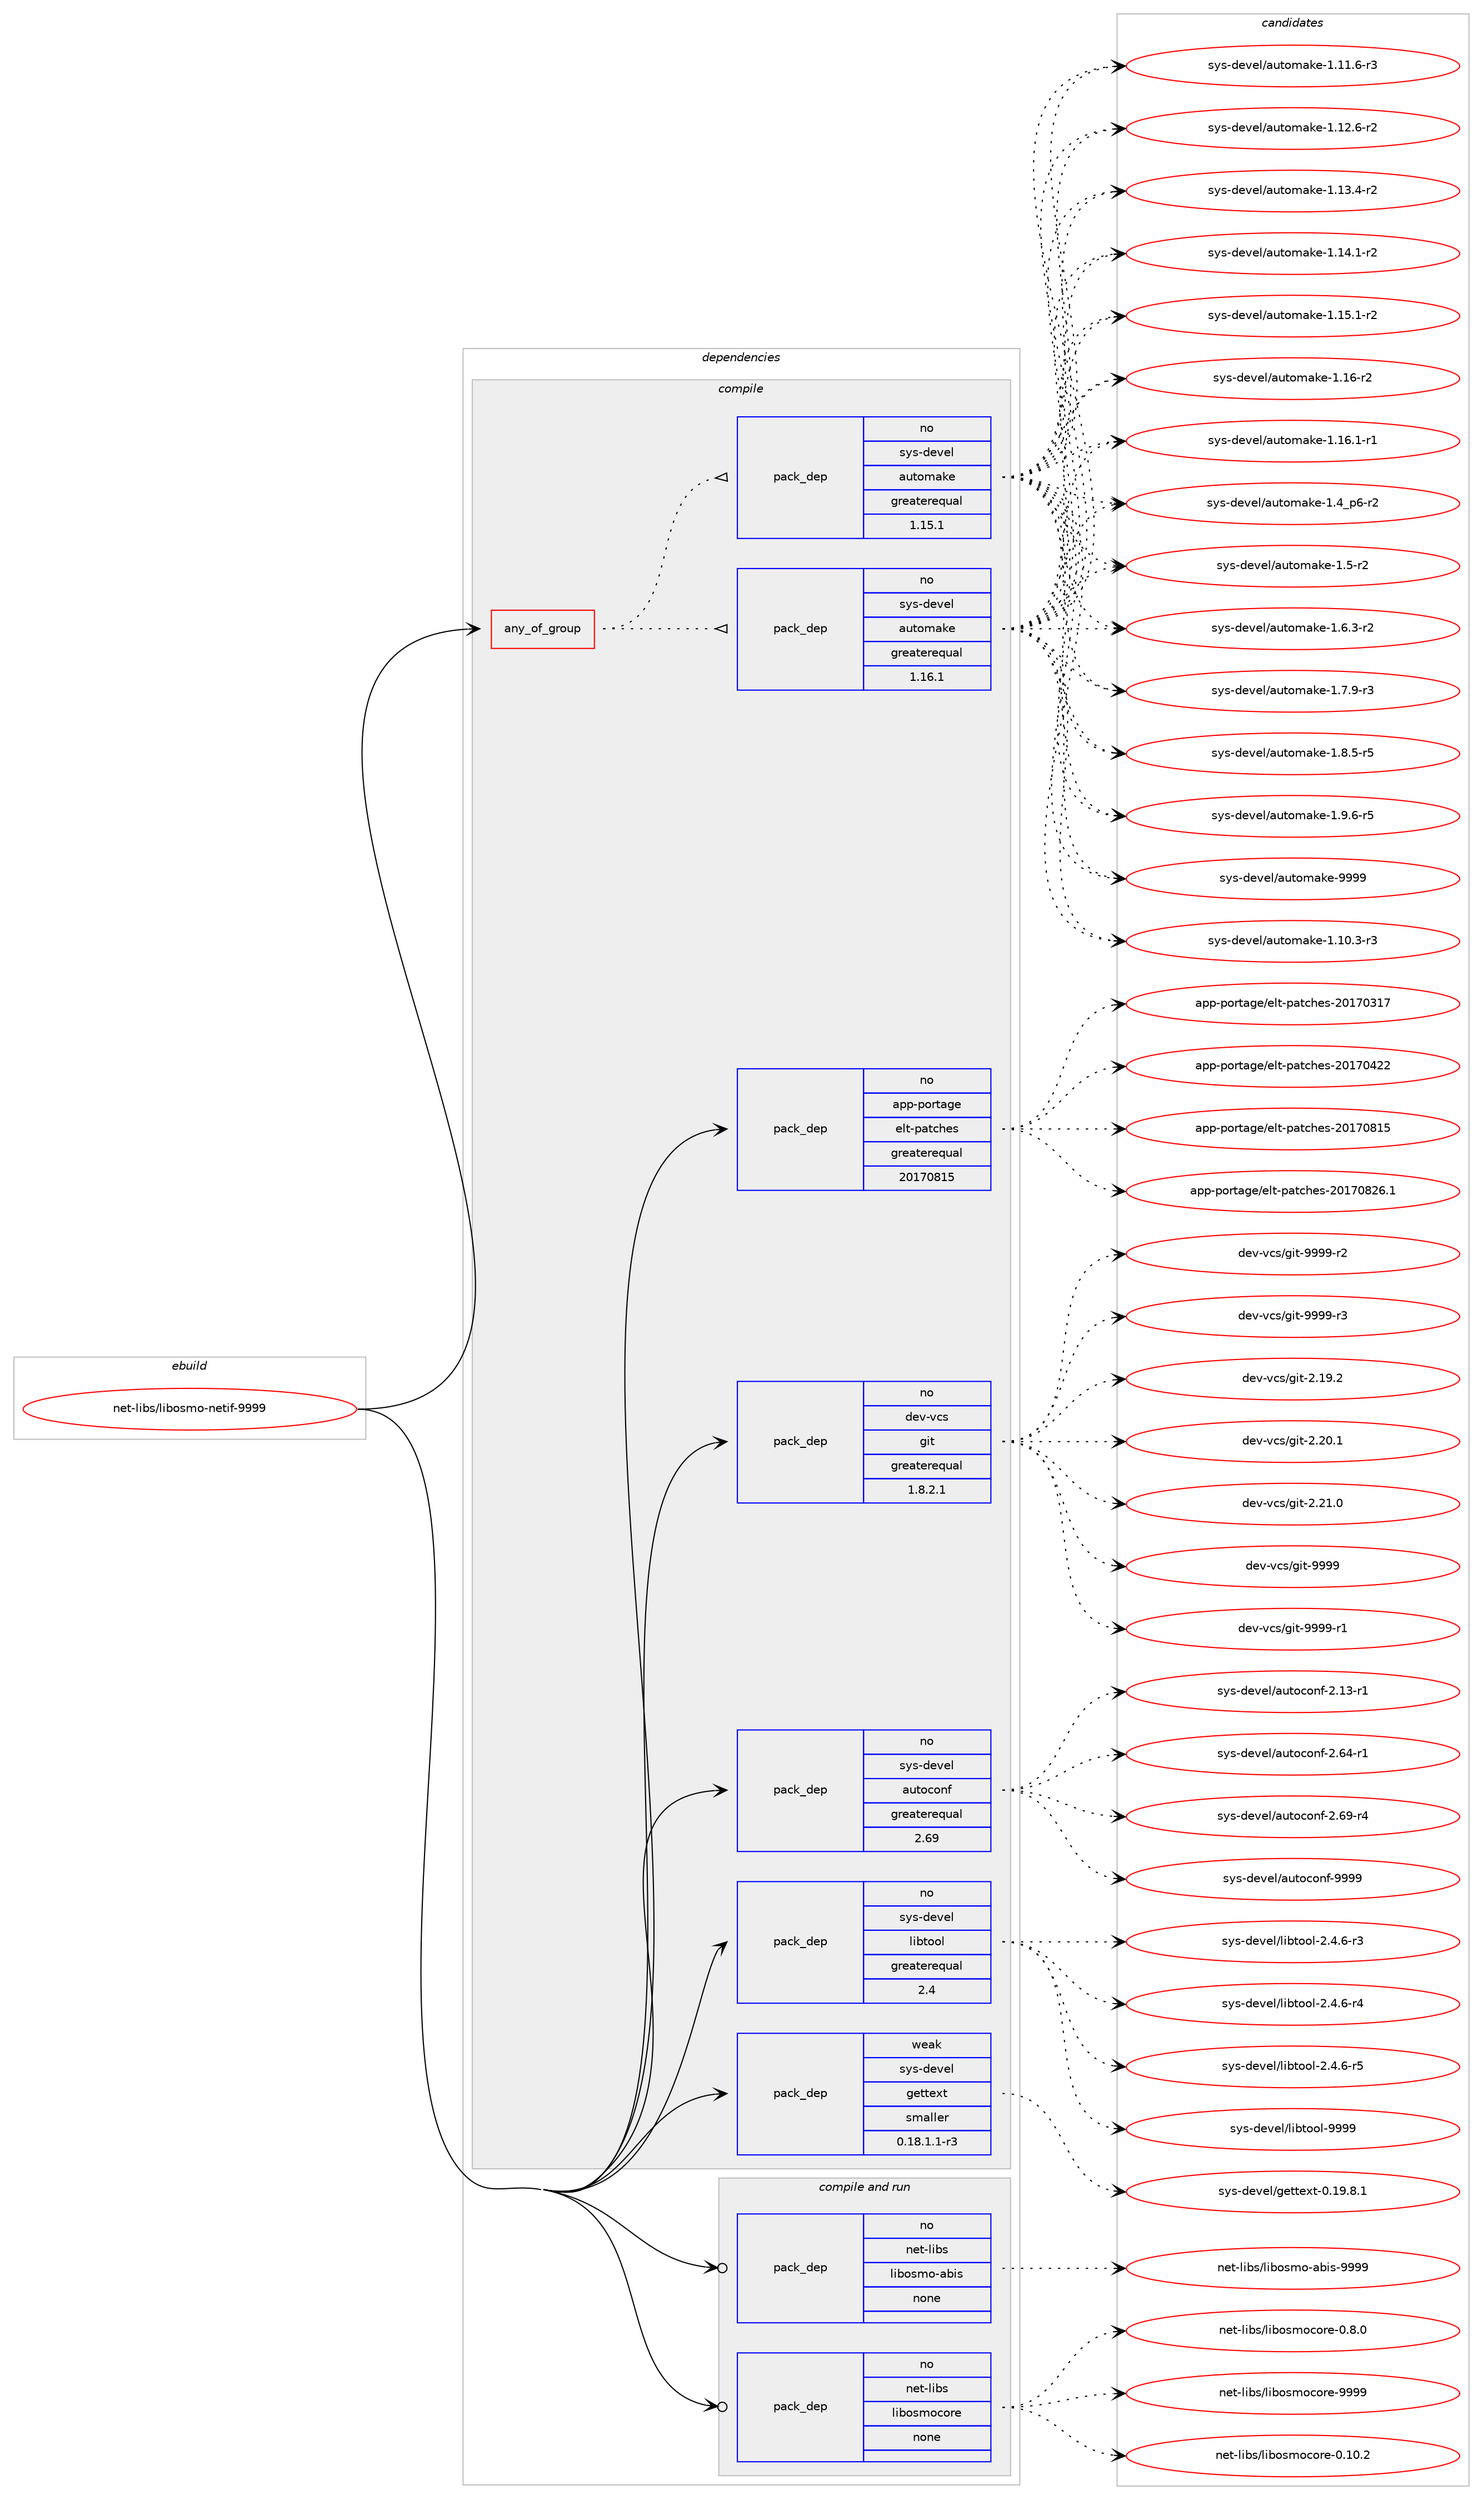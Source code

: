 digraph prolog {

# *************
# Graph options
# *************

newrank=true;
concentrate=true;
compound=true;
graph [rankdir=LR,fontname=Helvetica,fontsize=10,ranksep=1.5];#, ranksep=2.5, nodesep=0.2];
edge  [arrowhead=vee];
node  [fontname=Helvetica,fontsize=10];

# **********
# The ebuild
# **********

subgraph cluster_leftcol {
color=gray;
rank=same;
label=<<i>ebuild</i>>;
id [label="net-libs/libosmo-netif-9999", color=red, width=4, href="../net-libs/libosmo-netif-9999.svg"];
}

# ****************
# The dependencies
# ****************

subgraph cluster_midcol {
color=gray;
label=<<i>dependencies</i>>;
subgraph cluster_compile {
fillcolor="#eeeeee";
style=filled;
label=<<i>compile</i>>;
subgraph any26153 {
dependency1660146 [label=<<TABLE BORDER="0" CELLBORDER="1" CELLSPACING="0" CELLPADDING="4"><TR><TD CELLPADDING="10">any_of_group</TD></TR></TABLE>>, shape=none, color=red];subgraph pack1186939 {
dependency1660147 [label=<<TABLE BORDER="0" CELLBORDER="1" CELLSPACING="0" CELLPADDING="4" WIDTH="220"><TR><TD ROWSPAN="6" CELLPADDING="30">pack_dep</TD></TR><TR><TD WIDTH="110">no</TD></TR><TR><TD>sys-devel</TD></TR><TR><TD>automake</TD></TR><TR><TD>greaterequal</TD></TR><TR><TD>1.16.1</TD></TR></TABLE>>, shape=none, color=blue];
}
dependency1660146:e -> dependency1660147:w [weight=20,style="dotted",arrowhead="oinv"];
subgraph pack1186940 {
dependency1660148 [label=<<TABLE BORDER="0" CELLBORDER="1" CELLSPACING="0" CELLPADDING="4" WIDTH="220"><TR><TD ROWSPAN="6" CELLPADDING="30">pack_dep</TD></TR><TR><TD WIDTH="110">no</TD></TR><TR><TD>sys-devel</TD></TR><TR><TD>automake</TD></TR><TR><TD>greaterequal</TD></TR><TR><TD>1.15.1</TD></TR></TABLE>>, shape=none, color=blue];
}
dependency1660146:e -> dependency1660148:w [weight=20,style="dotted",arrowhead="oinv"];
}
id:e -> dependency1660146:w [weight=20,style="solid",arrowhead="vee"];
subgraph pack1186941 {
dependency1660149 [label=<<TABLE BORDER="0" CELLBORDER="1" CELLSPACING="0" CELLPADDING="4" WIDTH="220"><TR><TD ROWSPAN="6" CELLPADDING="30">pack_dep</TD></TR><TR><TD WIDTH="110">no</TD></TR><TR><TD>app-portage</TD></TR><TR><TD>elt-patches</TD></TR><TR><TD>greaterequal</TD></TR><TR><TD>20170815</TD></TR></TABLE>>, shape=none, color=blue];
}
id:e -> dependency1660149:w [weight=20,style="solid",arrowhead="vee"];
subgraph pack1186942 {
dependency1660150 [label=<<TABLE BORDER="0" CELLBORDER="1" CELLSPACING="0" CELLPADDING="4" WIDTH="220"><TR><TD ROWSPAN="6" CELLPADDING="30">pack_dep</TD></TR><TR><TD WIDTH="110">no</TD></TR><TR><TD>dev-vcs</TD></TR><TR><TD>git</TD></TR><TR><TD>greaterequal</TD></TR><TR><TD>1.8.2.1</TD></TR></TABLE>>, shape=none, color=blue];
}
id:e -> dependency1660150:w [weight=20,style="solid",arrowhead="vee"];
subgraph pack1186943 {
dependency1660151 [label=<<TABLE BORDER="0" CELLBORDER="1" CELLSPACING="0" CELLPADDING="4" WIDTH="220"><TR><TD ROWSPAN="6" CELLPADDING="30">pack_dep</TD></TR><TR><TD WIDTH="110">no</TD></TR><TR><TD>sys-devel</TD></TR><TR><TD>autoconf</TD></TR><TR><TD>greaterequal</TD></TR><TR><TD>2.69</TD></TR></TABLE>>, shape=none, color=blue];
}
id:e -> dependency1660151:w [weight=20,style="solid",arrowhead="vee"];
subgraph pack1186944 {
dependency1660152 [label=<<TABLE BORDER="0" CELLBORDER="1" CELLSPACING="0" CELLPADDING="4" WIDTH="220"><TR><TD ROWSPAN="6" CELLPADDING="30">pack_dep</TD></TR><TR><TD WIDTH="110">no</TD></TR><TR><TD>sys-devel</TD></TR><TR><TD>libtool</TD></TR><TR><TD>greaterequal</TD></TR><TR><TD>2.4</TD></TR></TABLE>>, shape=none, color=blue];
}
id:e -> dependency1660152:w [weight=20,style="solid",arrowhead="vee"];
subgraph pack1186945 {
dependency1660153 [label=<<TABLE BORDER="0" CELLBORDER="1" CELLSPACING="0" CELLPADDING="4" WIDTH="220"><TR><TD ROWSPAN="6" CELLPADDING="30">pack_dep</TD></TR><TR><TD WIDTH="110">weak</TD></TR><TR><TD>sys-devel</TD></TR><TR><TD>gettext</TD></TR><TR><TD>smaller</TD></TR><TR><TD>0.18.1.1-r3</TD></TR></TABLE>>, shape=none, color=blue];
}
id:e -> dependency1660153:w [weight=20,style="solid",arrowhead="vee"];
}
subgraph cluster_compileandrun {
fillcolor="#eeeeee";
style=filled;
label=<<i>compile and run</i>>;
subgraph pack1186946 {
dependency1660154 [label=<<TABLE BORDER="0" CELLBORDER="1" CELLSPACING="0" CELLPADDING="4" WIDTH="220"><TR><TD ROWSPAN="6" CELLPADDING="30">pack_dep</TD></TR><TR><TD WIDTH="110">no</TD></TR><TR><TD>net-libs</TD></TR><TR><TD>libosmo-abis</TD></TR><TR><TD>none</TD></TR><TR><TD></TD></TR></TABLE>>, shape=none, color=blue];
}
id:e -> dependency1660154:w [weight=20,style="solid",arrowhead="odotvee"];
subgraph pack1186947 {
dependency1660155 [label=<<TABLE BORDER="0" CELLBORDER="1" CELLSPACING="0" CELLPADDING="4" WIDTH="220"><TR><TD ROWSPAN="6" CELLPADDING="30">pack_dep</TD></TR><TR><TD WIDTH="110">no</TD></TR><TR><TD>net-libs</TD></TR><TR><TD>libosmocore</TD></TR><TR><TD>none</TD></TR><TR><TD></TD></TR></TABLE>>, shape=none, color=blue];
}
id:e -> dependency1660155:w [weight=20,style="solid",arrowhead="odotvee"];
}
subgraph cluster_run {
fillcolor="#eeeeee";
style=filled;
label=<<i>run</i>>;
}
}

# **************
# The candidates
# **************

subgraph cluster_choices {
rank=same;
color=gray;
label=<<i>candidates</i>>;

subgraph choice1186939 {
color=black;
nodesep=1;
choice11512111545100101118101108479711711611110997107101454946494846514511451 [label="sys-devel/automake-1.10.3-r3", color=red, width=4,href="../sys-devel/automake-1.10.3-r3.svg"];
choice11512111545100101118101108479711711611110997107101454946494946544511451 [label="sys-devel/automake-1.11.6-r3", color=red, width=4,href="../sys-devel/automake-1.11.6-r3.svg"];
choice11512111545100101118101108479711711611110997107101454946495046544511450 [label="sys-devel/automake-1.12.6-r2", color=red, width=4,href="../sys-devel/automake-1.12.6-r2.svg"];
choice11512111545100101118101108479711711611110997107101454946495146524511450 [label="sys-devel/automake-1.13.4-r2", color=red, width=4,href="../sys-devel/automake-1.13.4-r2.svg"];
choice11512111545100101118101108479711711611110997107101454946495246494511450 [label="sys-devel/automake-1.14.1-r2", color=red, width=4,href="../sys-devel/automake-1.14.1-r2.svg"];
choice11512111545100101118101108479711711611110997107101454946495346494511450 [label="sys-devel/automake-1.15.1-r2", color=red, width=4,href="../sys-devel/automake-1.15.1-r2.svg"];
choice1151211154510010111810110847971171161111099710710145494649544511450 [label="sys-devel/automake-1.16-r2", color=red, width=4,href="../sys-devel/automake-1.16-r2.svg"];
choice11512111545100101118101108479711711611110997107101454946495446494511449 [label="sys-devel/automake-1.16.1-r1", color=red, width=4,href="../sys-devel/automake-1.16.1-r1.svg"];
choice115121115451001011181011084797117116111109971071014549465295112544511450 [label="sys-devel/automake-1.4_p6-r2", color=red, width=4,href="../sys-devel/automake-1.4_p6-r2.svg"];
choice11512111545100101118101108479711711611110997107101454946534511450 [label="sys-devel/automake-1.5-r2", color=red, width=4,href="../sys-devel/automake-1.5-r2.svg"];
choice115121115451001011181011084797117116111109971071014549465446514511450 [label="sys-devel/automake-1.6.3-r2", color=red, width=4,href="../sys-devel/automake-1.6.3-r2.svg"];
choice115121115451001011181011084797117116111109971071014549465546574511451 [label="sys-devel/automake-1.7.9-r3", color=red, width=4,href="../sys-devel/automake-1.7.9-r3.svg"];
choice115121115451001011181011084797117116111109971071014549465646534511453 [label="sys-devel/automake-1.8.5-r5", color=red, width=4,href="../sys-devel/automake-1.8.5-r5.svg"];
choice115121115451001011181011084797117116111109971071014549465746544511453 [label="sys-devel/automake-1.9.6-r5", color=red, width=4,href="../sys-devel/automake-1.9.6-r5.svg"];
choice115121115451001011181011084797117116111109971071014557575757 [label="sys-devel/automake-9999", color=red, width=4,href="../sys-devel/automake-9999.svg"];
dependency1660147:e -> choice11512111545100101118101108479711711611110997107101454946494846514511451:w [style=dotted,weight="100"];
dependency1660147:e -> choice11512111545100101118101108479711711611110997107101454946494946544511451:w [style=dotted,weight="100"];
dependency1660147:e -> choice11512111545100101118101108479711711611110997107101454946495046544511450:w [style=dotted,weight="100"];
dependency1660147:e -> choice11512111545100101118101108479711711611110997107101454946495146524511450:w [style=dotted,weight="100"];
dependency1660147:e -> choice11512111545100101118101108479711711611110997107101454946495246494511450:w [style=dotted,weight="100"];
dependency1660147:e -> choice11512111545100101118101108479711711611110997107101454946495346494511450:w [style=dotted,weight="100"];
dependency1660147:e -> choice1151211154510010111810110847971171161111099710710145494649544511450:w [style=dotted,weight="100"];
dependency1660147:e -> choice11512111545100101118101108479711711611110997107101454946495446494511449:w [style=dotted,weight="100"];
dependency1660147:e -> choice115121115451001011181011084797117116111109971071014549465295112544511450:w [style=dotted,weight="100"];
dependency1660147:e -> choice11512111545100101118101108479711711611110997107101454946534511450:w [style=dotted,weight="100"];
dependency1660147:e -> choice115121115451001011181011084797117116111109971071014549465446514511450:w [style=dotted,weight="100"];
dependency1660147:e -> choice115121115451001011181011084797117116111109971071014549465546574511451:w [style=dotted,weight="100"];
dependency1660147:e -> choice115121115451001011181011084797117116111109971071014549465646534511453:w [style=dotted,weight="100"];
dependency1660147:e -> choice115121115451001011181011084797117116111109971071014549465746544511453:w [style=dotted,weight="100"];
dependency1660147:e -> choice115121115451001011181011084797117116111109971071014557575757:w [style=dotted,weight="100"];
}
subgraph choice1186940 {
color=black;
nodesep=1;
choice11512111545100101118101108479711711611110997107101454946494846514511451 [label="sys-devel/automake-1.10.3-r3", color=red, width=4,href="../sys-devel/automake-1.10.3-r3.svg"];
choice11512111545100101118101108479711711611110997107101454946494946544511451 [label="sys-devel/automake-1.11.6-r3", color=red, width=4,href="../sys-devel/automake-1.11.6-r3.svg"];
choice11512111545100101118101108479711711611110997107101454946495046544511450 [label="sys-devel/automake-1.12.6-r2", color=red, width=4,href="../sys-devel/automake-1.12.6-r2.svg"];
choice11512111545100101118101108479711711611110997107101454946495146524511450 [label="sys-devel/automake-1.13.4-r2", color=red, width=4,href="../sys-devel/automake-1.13.4-r2.svg"];
choice11512111545100101118101108479711711611110997107101454946495246494511450 [label="sys-devel/automake-1.14.1-r2", color=red, width=4,href="../sys-devel/automake-1.14.1-r2.svg"];
choice11512111545100101118101108479711711611110997107101454946495346494511450 [label="sys-devel/automake-1.15.1-r2", color=red, width=4,href="../sys-devel/automake-1.15.1-r2.svg"];
choice1151211154510010111810110847971171161111099710710145494649544511450 [label="sys-devel/automake-1.16-r2", color=red, width=4,href="../sys-devel/automake-1.16-r2.svg"];
choice11512111545100101118101108479711711611110997107101454946495446494511449 [label="sys-devel/automake-1.16.1-r1", color=red, width=4,href="../sys-devel/automake-1.16.1-r1.svg"];
choice115121115451001011181011084797117116111109971071014549465295112544511450 [label="sys-devel/automake-1.4_p6-r2", color=red, width=4,href="../sys-devel/automake-1.4_p6-r2.svg"];
choice11512111545100101118101108479711711611110997107101454946534511450 [label="sys-devel/automake-1.5-r2", color=red, width=4,href="../sys-devel/automake-1.5-r2.svg"];
choice115121115451001011181011084797117116111109971071014549465446514511450 [label="sys-devel/automake-1.6.3-r2", color=red, width=4,href="../sys-devel/automake-1.6.3-r2.svg"];
choice115121115451001011181011084797117116111109971071014549465546574511451 [label="sys-devel/automake-1.7.9-r3", color=red, width=4,href="../sys-devel/automake-1.7.9-r3.svg"];
choice115121115451001011181011084797117116111109971071014549465646534511453 [label="sys-devel/automake-1.8.5-r5", color=red, width=4,href="../sys-devel/automake-1.8.5-r5.svg"];
choice115121115451001011181011084797117116111109971071014549465746544511453 [label="sys-devel/automake-1.9.6-r5", color=red, width=4,href="../sys-devel/automake-1.9.6-r5.svg"];
choice115121115451001011181011084797117116111109971071014557575757 [label="sys-devel/automake-9999", color=red, width=4,href="../sys-devel/automake-9999.svg"];
dependency1660148:e -> choice11512111545100101118101108479711711611110997107101454946494846514511451:w [style=dotted,weight="100"];
dependency1660148:e -> choice11512111545100101118101108479711711611110997107101454946494946544511451:w [style=dotted,weight="100"];
dependency1660148:e -> choice11512111545100101118101108479711711611110997107101454946495046544511450:w [style=dotted,weight="100"];
dependency1660148:e -> choice11512111545100101118101108479711711611110997107101454946495146524511450:w [style=dotted,weight="100"];
dependency1660148:e -> choice11512111545100101118101108479711711611110997107101454946495246494511450:w [style=dotted,weight="100"];
dependency1660148:e -> choice11512111545100101118101108479711711611110997107101454946495346494511450:w [style=dotted,weight="100"];
dependency1660148:e -> choice1151211154510010111810110847971171161111099710710145494649544511450:w [style=dotted,weight="100"];
dependency1660148:e -> choice11512111545100101118101108479711711611110997107101454946495446494511449:w [style=dotted,weight="100"];
dependency1660148:e -> choice115121115451001011181011084797117116111109971071014549465295112544511450:w [style=dotted,weight="100"];
dependency1660148:e -> choice11512111545100101118101108479711711611110997107101454946534511450:w [style=dotted,weight="100"];
dependency1660148:e -> choice115121115451001011181011084797117116111109971071014549465446514511450:w [style=dotted,weight="100"];
dependency1660148:e -> choice115121115451001011181011084797117116111109971071014549465546574511451:w [style=dotted,weight="100"];
dependency1660148:e -> choice115121115451001011181011084797117116111109971071014549465646534511453:w [style=dotted,weight="100"];
dependency1660148:e -> choice115121115451001011181011084797117116111109971071014549465746544511453:w [style=dotted,weight="100"];
dependency1660148:e -> choice115121115451001011181011084797117116111109971071014557575757:w [style=dotted,weight="100"];
}
subgraph choice1186941 {
color=black;
nodesep=1;
choice97112112451121111141169710310147101108116451129711699104101115455048495548514955 [label="app-portage/elt-patches-20170317", color=red, width=4,href="../app-portage/elt-patches-20170317.svg"];
choice97112112451121111141169710310147101108116451129711699104101115455048495548525050 [label="app-portage/elt-patches-20170422", color=red, width=4,href="../app-portage/elt-patches-20170422.svg"];
choice97112112451121111141169710310147101108116451129711699104101115455048495548564953 [label="app-portage/elt-patches-20170815", color=red, width=4,href="../app-portage/elt-patches-20170815.svg"];
choice971121124511211111411697103101471011081164511297116991041011154550484955485650544649 [label="app-portage/elt-patches-20170826.1", color=red, width=4,href="../app-portage/elt-patches-20170826.1.svg"];
dependency1660149:e -> choice97112112451121111141169710310147101108116451129711699104101115455048495548514955:w [style=dotted,weight="100"];
dependency1660149:e -> choice97112112451121111141169710310147101108116451129711699104101115455048495548525050:w [style=dotted,weight="100"];
dependency1660149:e -> choice97112112451121111141169710310147101108116451129711699104101115455048495548564953:w [style=dotted,weight="100"];
dependency1660149:e -> choice971121124511211111411697103101471011081164511297116991041011154550484955485650544649:w [style=dotted,weight="100"];
}
subgraph choice1186942 {
color=black;
nodesep=1;
choice10010111845118991154710310511645504649574650 [label="dev-vcs/git-2.19.2", color=red, width=4,href="../dev-vcs/git-2.19.2.svg"];
choice10010111845118991154710310511645504650484649 [label="dev-vcs/git-2.20.1", color=red, width=4,href="../dev-vcs/git-2.20.1.svg"];
choice10010111845118991154710310511645504650494648 [label="dev-vcs/git-2.21.0", color=red, width=4,href="../dev-vcs/git-2.21.0.svg"];
choice1001011184511899115471031051164557575757 [label="dev-vcs/git-9999", color=red, width=4,href="../dev-vcs/git-9999.svg"];
choice10010111845118991154710310511645575757574511449 [label="dev-vcs/git-9999-r1", color=red, width=4,href="../dev-vcs/git-9999-r1.svg"];
choice10010111845118991154710310511645575757574511450 [label="dev-vcs/git-9999-r2", color=red, width=4,href="../dev-vcs/git-9999-r2.svg"];
choice10010111845118991154710310511645575757574511451 [label="dev-vcs/git-9999-r3", color=red, width=4,href="../dev-vcs/git-9999-r3.svg"];
dependency1660150:e -> choice10010111845118991154710310511645504649574650:w [style=dotted,weight="100"];
dependency1660150:e -> choice10010111845118991154710310511645504650484649:w [style=dotted,weight="100"];
dependency1660150:e -> choice10010111845118991154710310511645504650494648:w [style=dotted,weight="100"];
dependency1660150:e -> choice1001011184511899115471031051164557575757:w [style=dotted,weight="100"];
dependency1660150:e -> choice10010111845118991154710310511645575757574511449:w [style=dotted,weight="100"];
dependency1660150:e -> choice10010111845118991154710310511645575757574511450:w [style=dotted,weight="100"];
dependency1660150:e -> choice10010111845118991154710310511645575757574511451:w [style=dotted,weight="100"];
}
subgraph choice1186943 {
color=black;
nodesep=1;
choice1151211154510010111810110847971171161119911111010245504649514511449 [label="sys-devel/autoconf-2.13-r1", color=red, width=4,href="../sys-devel/autoconf-2.13-r1.svg"];
choice1151211154510010111810110847971171161119911111010245504654524511449 [label="sys-devel/autoconf-2.64-r1", color=red, width=4,href="../sys-devel/autoconf-2.64-r1.svg"];
choice1151211154510010111810110847971171161119911111010245504654574511452 [label="sys-devel/autoconf-2.69-r4", color=red, width=4,href="../sys-devel/autoconf-2.69-r4.svg"];
choice115121115451001011181011084797117116111991111101024557575757 [label="sys-devel/autoconf-9999", color=red, width=4,href="../sys-devel/autoconf-9999.svg"];
dependency1660151:e -> choice1151211154510010111810110847971171161119911111010245504649514511449:w [style=dotted,weight="100"];
dependency1660151:e -> choice1151211154510010111810110847971171161119911111010245504654524511449:w [style=dotted,weight="100"];
dependency1660151:e -> choice1151211154510010111810110847971171161119911111010245504654574511452:w [style=dotted,weight="100"];
dependency1660151:e -> choice115121115451001011181011084797117116111991111101024557575757:w [style=dotted,weight="100"];
}
subgraph choice1186944 {
color=black;
nodesep=1;
choice1151211154510010111810110847108105981161111111084550465246544511451 [label="sys-devel/libtool-2.4.6-r3", color=red, width=4,href="../sys-devel/libtool-2.4.6-r3.svg"];
choice1151211154510010111810110847108105981161111111084550465246544511452 [label="sys-devel/libtool-2.4.6-r4", color=red, width=4,href="../sys-devel/libtool-2.4.6-r4.svg"];
choice1151211154510010111810110847108105981161111111084550465246544511453 [label="sys-devel/libtool-2.4.6-r5", color=red, width=4,href="../sys-devel/libtool-2.4.6-r5.svg"];
choice1151211154510010111810110847108105981161111111084557575757 [label="sys-devel/libtool-9999", color=red, width=4,href="../sys-devel/libtool-9999.svg"];
dependency1660152:e -> choice1151211154510010111810110847108105981161111111084550465246544511451:w [style=dotted,weight="100"];
dependency1660152:e -> choice1151211154510010111810110847108105981161111111084550465246544511452:w [style=dotted,weight="100"];
dependency1660152:e -> choice1151211154510010111810110847108105981161111111084550465246544511453:w [style=dotted,weight="100"];
dependency1660152:e -> choice1151211154510010111810110847108105981161111111084557575757:w [style=dotted,weight="100"];
}
subgraph choice1186945 {
color=black;
nodesep=1;
choice1151211154510010111810110847103101116116101120116454846495746564649 [label="sys-devel/gettext-0.19.8.1", color=red, width=4,href="../sys-devel/gettext-0.19.8.1.svg"];
dependency1660153:e -> choice1151211154510010111810110847103101116116101120116454846495746564649:w [style=dotted,weight="100"];
}
subgraph choice1186946 {
color=black;
nodesep=1;
choice110101116451081059811547108105981111151091114597981051154557575757 [label="net-libs/libosmo-abis-9999", color=red, width=4,href="../net-libs/libosmo-abis-9999.svg"];
dependency1660154:e -> choice110101116451081059811547108105981111151091114597981051154557575757:w [style=dotted,weight="100"];
}
subgraph choice1186947 {
color=black;
nodesep=1;
choice110101116451081059811547108105981111151091119911111410145484649484650 [label="net-libs/libosmocore-0.10.2", color=red, width=4,href="../net-libs/libosmocore-0.10.2.svg"];
choice1101011164510810598115471081059811111510911199111114101454846564648 [label="net-libs/libosmocore-0.8.0", color=red, width=4,href="../net-libs/libosmocore-0.8.0.svg"];
choice11010111645108105981154710810598111115109111991111141014557575757 [label="net-libs/libosmocore-9999", color=red, width=4,href="../net-libs/libosmocore-9999.svg"];
dependency1660155:e -> choice110101116451081059811547108105981111151091119911111410145484649484650:w [style=dotted,weight="100"];
dependency1660155:e -> choice1101011164510810598115471081059811111510911199111114101454846564648:w [style=dotted,weight="100"];
dependency1660155:e -> choice11010111645108105981154710810598111115109111991111141014557575757:w [style=dotted,weight="100"];
}
}

}
